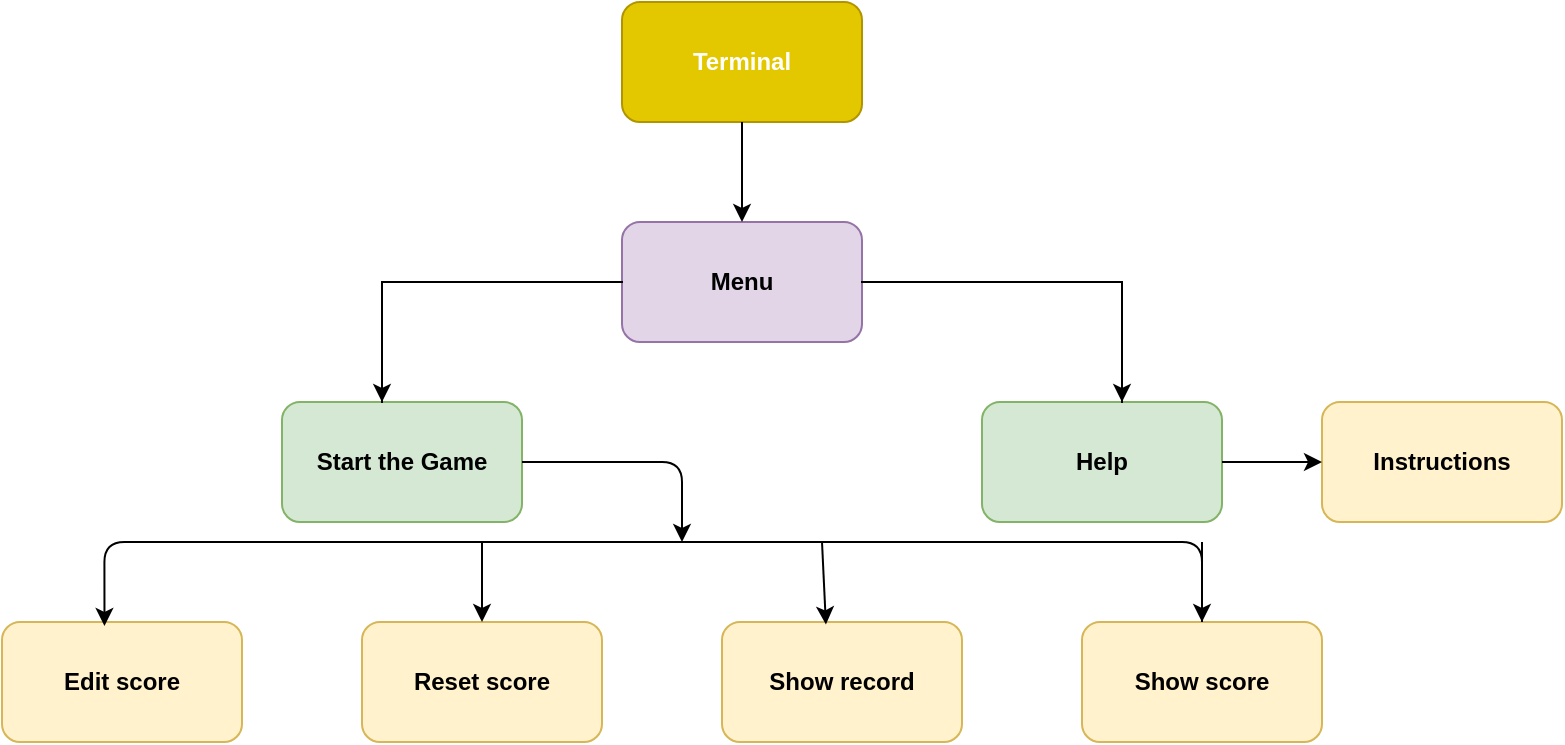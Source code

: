 <mxfile version="14.5.10" type="github">
  <diagram id="C5RBs43oDa-KdzZeNtuy" name="Page-1">
    <mxGraphModel dx="1038" dy="617" grid="1" gridSize="10" guides="1" tooltips="1" connect="1" arrows="1" fold="1" page="1" pageScale="1" pageWidth="827" pageHeight="1169" math="0" shadow="0">
      <root>
        <mxCell id="WIyWlLk6GJQsqaUBKTNV-0" />
        <mxCell id="WIyWlLk6GJQsqaUBKTNV-1" parent="WIyWlLk6GJQsqaUBKTNV-0" />
        <mxCell id="v_RxTAW8OTYhvPe6srA9-0" value="&lt;b&gt;Terminal&lt;/b&gt;" style="rounded=1;whiteSpace=wrap;html=1;fillColor=#e3c800;strokeColor=#B09500;fontColor=#ffffff;" vertex="1" parent="WIyWlLk6GJQsqaUBKTNV-1">
          <mxGeometry x="340" y="90" width="120" height="60" as="geometry" />
        </mxCell>
        <mxCell id="v_RxTAW8OTYhvPe6srA9-1" value="&lt;b&gt;Menu&lt;/b&gt;" style="rounded=1;whiteSpace=wrap;html=1;fillColor=#e1d5e7;strokeColor=#9673a6;" vertex="1" parent="WIyWlLk6GJQsqaUBKTNV-1">
          <mxGeometry x="340" y="200" width="120" height="60" as="geometry" />
        </mxCell>
        <mxCell id="v_RxTAW8OTYhvPe6srA9-2" value="&lt;b&gt;Start the Game&lt;/b&gt;" style="rounded=1;whiteSpace=wrap;html=1;fillColor=#d5e8d4;strokeColor=#82b366;" vertex="1" parent="WIyWlLk6GJQsqaUBKTNV-1">
          <mxGeometry x="170" y="290" width="120" height="60" as="geometry" />
        </mxCell>
        <mxCell id="v_RxTAW8OTYhvPe6srA9-3" value="&lt;b&gt;Help&lt;/b&gt;" style="rounded=1;whiteSpace=wrap;html=1;fillColor=#d5e8d4;strokeColor=#82b366;" vertex="1" parent="WIyWlLk6GJQsqaUBKTNV-1">
          <mxGeometry x="520" y="290" width="120" height="60" as="geometry" />
        </mxCell>
        <mxCell id="v_RxTAW8OTYhvPe6srA9-5" value="" style="shape=partialRectangle;whiteSpace=wrap;html=1;bottom=0;right=0;fillColor=none;" vertex="1" parent="WIyWlLk6GJQsqaUBKTNV-1">
          <mxGeometry x="220" y="230" width="120" height="60" as="geometry" />
        </mxCell>
        <mxCell id="v_RxTAW8OTYhvPe6srA9-7" value="" style="shape=partialRectangle;whiteSpace=wrap;html=1;bottom=0;right=0;fillColor=none;direction=south;" vertex="1" parent="WIyWlLk6GJQsqaUBKTNV-1">
          <mxGeometry x="460" y="230" width="130" height="60" as="geometry" />
        </mxCell>
        <mxCell id="v_RxTAW8OTYhvPe6srA9-10" value="&lt;b&gt;Reset score&lt;/b&gt;" style="rounded=1;whiteSpace=wrap;html=1;fillColor=#fff2cc;strokeColor=#d6b656;" vertex="1" parent="WIyWlLk6GJQsqaUBKTNV-1">
          <mxGeometry x="210" y="400" width="120" height="60" as="geometry" />
        </mxCell>
        <mxCell id="v_RxTAW8OTYhvPe6srA9-11" value="&lt;b&gt;Edit score&lt;/b&gt;" style="rounded=1;whiteSpace=wrap;html=1;fillColor=#fff2cc;strokeColor=#d6b656;" vertex="1" parent="WIyWlLk6GJQsqaUBKTNV-1">
          <mxGeometry x="30" y="400" width="120" height="60" as="geometry" />
        </mxCell>
        <mxCell id="v_RxTAW8OTYhvPe6srA9-12" value="&lt;b&gt;Show record&lt;/b&gt;" style="rounded=1;whiteSpace=wrap;html=1;fillColor=#fff2cc;strokeColor=#d6b656;" vertex="1" parent="WIyWlLk6GJQsqaUBKTNV-1">
          <mxGeometry x="390" y="400" width="120" height="60" as="geometry" />
        </mxCell>
        <mxCell id="v_RxTAW8OTYhvPe6srA9-13" value="&lt;b&gt;Show score&lt;/b&gt;" style="rounded=1;whiteSpace=wrap;html=1;fillColor=#fff2cc;strokeColor=#d6b656;" vertex="1" parent="WIyWlLk6GJQsqaUBKTNV-1">
          <mxGeometry x="570" y="400" width="120" height="60" as="geometry" />
        </mxCell>
        <mxCell id="v_RxTAW8OTYhvPe6srA9-14" value="&lt;b&gt;Instructions&lt;/b&gt;" style="rounded=1;whiteSpace=wrap;html=1;fillColor=#fff2cc;strokeColor=#d6b656;" vertex="1" parent="WIyWlLk6GJQsqaUBKTNV-1">
          <mxGeometry x="690" y="290" width="120" height="60" as="geometry" />
        </mxCell>
        <mxCell id="v_RxTAW8OTYhvPe6srA9-16" value="" style="edgeStyle=segmentEdgeStyle;endArrow=classic;html=1;entryX=0.427;entryY=0.033;entryDx=0;entryDy=0;entryPerimeter=0;exitX=0.5;exitY=0;exitDx=0;exitDy=0;" edge="1" parent="WIyWlLk6GJQsqaUBKTNV-1" source="v_RxTAW8OTYhvPe6srA9-13" target="v_RxTAW8OTYhvPe6srA9-11">
          <mxGeometry width="50" height="50" relative="1" as="geometry">
            <mxPoint x="630" y="390" as="sourcePoint" />
            <mxPoint x="440" y="290" as="targetPoint" />
            <Array as="points">
              <mxPoint x="630" y="360" />
              <mxPoint x="81" y="360" />
            </Array>
          </mxGeometry>
        </mxCell>
        <mxCell id="v_RxTAW8OTYhvPe6srA9-17" value="" style="endArrow=classic;html=1;" edge="1" parent="WIyWlLk6GJQsqaUBKTNV-1">
          <mxGeometry width="50" height="50" relative="1" as="geometry">
            <mxPoint x="270" y="360" as="sourcePoint" />
            <mxPoint x="270" y="400" as="targetPoint" />
          </mxGeometry>
        </mxCell>
        <mxCell id="v_RxTAW8OTYhvPe6srA9-18" value="" style="endArrow=classic;html=1;entryX=0.433;entryY=0.02;entryDx=0;entryDy=0;entryPerimeter=0;" edge="1" parent="WIyWlLk6GJQsqaUBKTNV-1" target="v_RxTAW8OTYhvPe6srA9-12">
          <mxGeometry width="50" height="50" relative="1" as="geometry">
            <mxPoint x="440" y="360" as="sourcePoint" />
            <mxPoint x="280" y="410" as="targetPoint" />
          </mxGeometry>
        </mxCell>
        <mxCell id="v_RxTAW8OTYhvPe6srA9-19" value="" style="endArrow=classic;html=1;entryX=0.5;entryY=0;entryDx=0;entryDy=0;" edge="1" parent="WIyWlLk6GJQsqaUBKTNV-1" target="v_RxTAW8OTYhvPe6srA9-13">
          <mxGeometry width="50" height="50" relative="1" as="geometry">
            <mxPoint x="630" y="360" as="sourcePoint" />
            <mxPoint x="290" y="420" as="targetPoint" />
          </mxGeometry>
        </mxCell>
        <mxCell id="v_RxTAW8OTYhvPe6srA9-21" value="" style="edgeStyle=segmentEdgeStyle;endArrow=classic;html=1;exitX=1;exitY=0.5;exitDx=0;exitDy=0;" edge="1" parent="WIyWlLk6GJQsqaUBKTNV-1" source="v_RxTAW8OTYhvPe6srA9-2">
          <mxGeometry width="50" height="50" relative="1" as="geometry">
            <mxPoint x="390" y="340" as="sourcePoint" />
            <mxPoint x="370" y="360" as="targetPoint" />
            <Array as="points">
              <mxPoint x="370" y="320" />
              <mxPoint x="370" y="360" />
            </Array>
          </mxGeometry>
        </mxCell>
        <mxCell id="v_RxTAW8OTYhvPe6srA9-22" value="" style="endArrow=classic;html=1;entryX=0;entryY=0.5;entryDx=0;entryDy=0;exitX=1;exitY=0.5;exitDx=0;exitDy=0;" edge="1" parent="WIyWlLk6GJQsqaUBKTNV-1" source="v_RxTAW8OTYhvPe6srA9-3" target="v_RxTAW8OTYhvPe6srA9-14">
          <mxGeometry width="50" height="50" relative="1" as="geometry">
            <mxPoint x="650" y="320" as="sourcePoint" />
            <mxPoint x="440" y="290" as="targetPoint" />
          </mxGeometry>
        </mxCell>
        <mxCell id="v_RxTAW8OTYhvPe6srA9-23" value="" style="endArrow=classic;html=1;entryX=0.5;entryY=0;entryDx=0;entryDy=0;exitX=0.5;exitY=1;exitDx=0;exitDy=0;" edge="1" parent="WIyWlLk6GJQsqaUBKTNV-1" source="v_RxTAW8OTYhvPe6srA9-0" target="v_RxTAW8OTYhvPe6srA9-1">
          <mxGeometry width="50" height="50" relative="1" as="geometry">
            <mxPoint x="390" y="340" as="sourcePoint" />
            <mxPoint x="440" y="290" as="targetPoint" />
          </mxGeometry>
        </mxCell>
        <mxCell id="v_RxTAW8OTYhvPe6srA9-24" value="" style="endArrow=classic;html=1;entryX=0;entryY=1;entryDx=0;entryDy=0;exitX=0;exitY=0;exitDx=0;exitDy=0;" edge="1" parent="WIyWlLk6GJQsqaUBKTNV-1" source="v_RxTAW8OTYhvPe6srA9-5" target="v_RxTAW8OTYhvPe6srA9-5">
          <mxGeometry width="50" height="50" relative="1" as="geometry">
            <mxPoint x="390" y="340" as="sourcePoint" />
            <mxPoint x="440" y="290" as="targetPoint" />
          </mxGeometry>
        </mxCell>
        <mxCell id="v_RxTAW8OTYhvPe6srA9-25" value="" style="endArrow=classic;html=1;" edge="1" parent="WIyWlLk6GJQsqaUBKTNV-1">
          <mxGeometry width="50" height="50" relative="1" as="geometry">
            <mxPoint x="590" y="230" as="sourcePoint" />
            <mxPoint x="590" y="290" as="targetPoint" />
          </mxGeometry>
        </mxCell>
      </root>
    </mxGraphModel>
  </diagram>
</mxfile>

